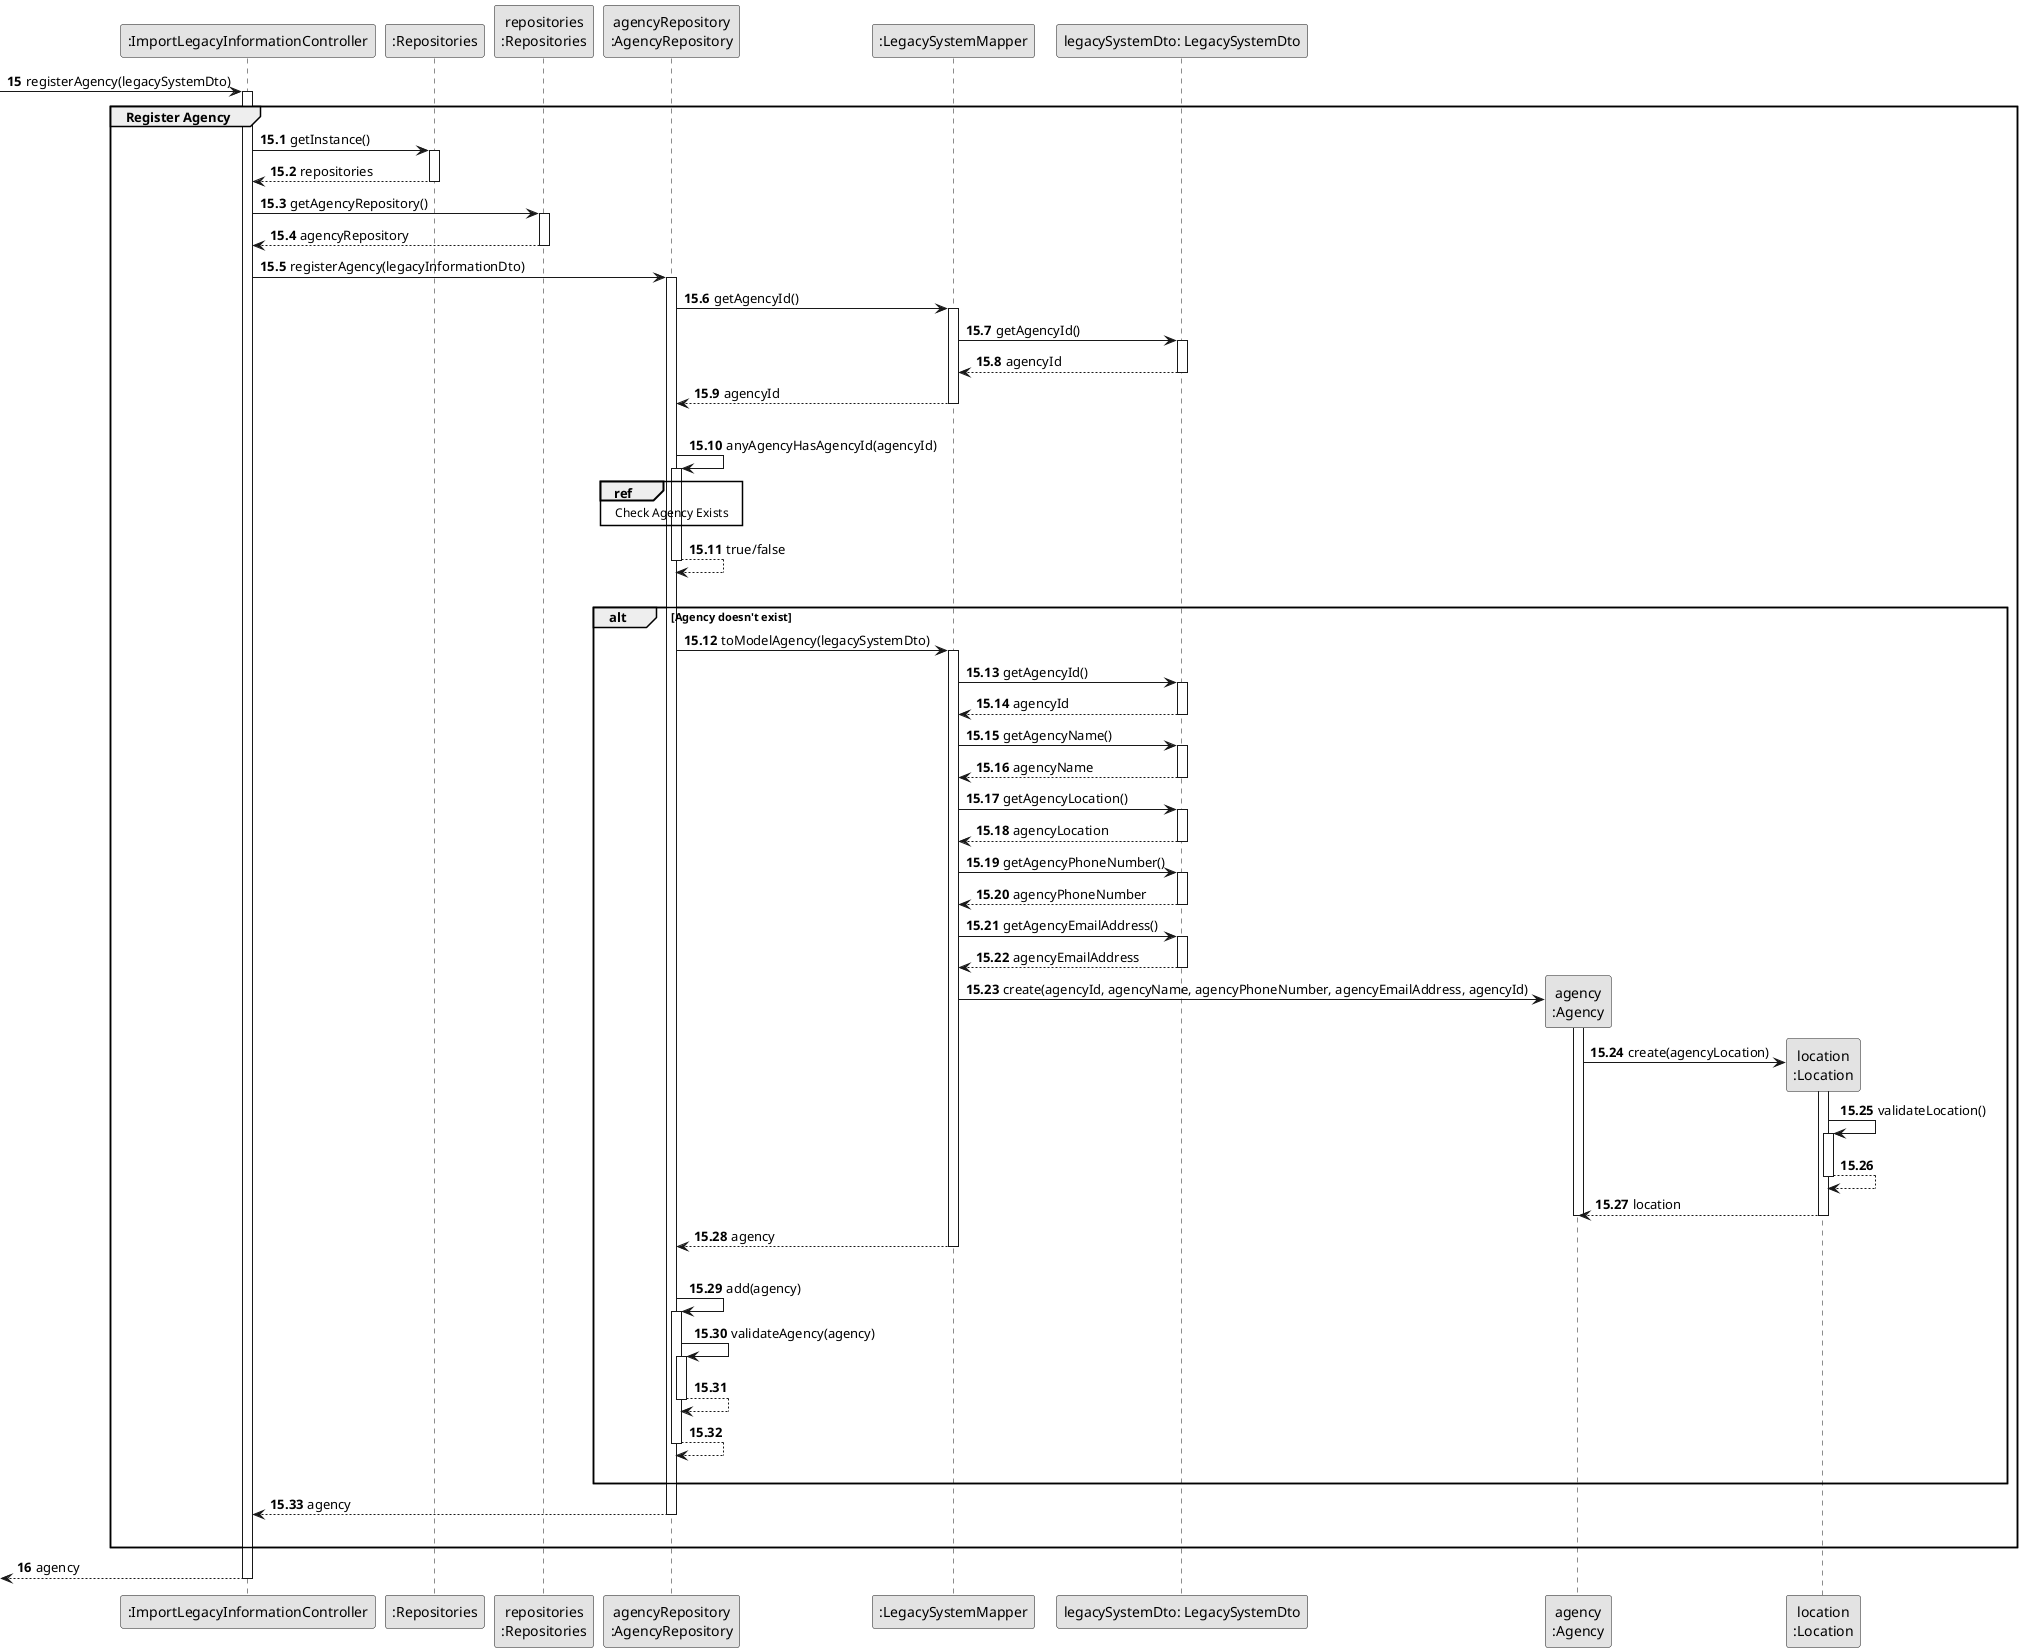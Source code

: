 @startuml
skinparam monochrome true
skinparam packageStyle rectangle
skinparam shadowing false

autonumber

'hide footbox
participant ":ImportLegacyInformationController" as CTRL
participant ":Repositories" as RepSingleton
participant "repositories\n:Repositories" as PLAT
participant "agencyRepository\n:AgencyRepository" as AgRep
participant ":LegacySystemMapper" as LegSysMAPPER
participant "legacySystemDto: LegacySystemDto" as LegSysDTO
participant "agency\n:Agency" as AGENCY
participant "location\n:Location" as LOCATION

autonumber 15
  -> CTRL : registerAgency(legacySystemDto)
    activate CTRL

group Register Agency
autonumber 15.1

    CTRL -> RepSingleton: getInstance()
    activate RepSingleton

    RepSingleton --> CTRL : repositories
    deactivate RepSingleton

    CTRL -> PLAT : getAgencyRepository()
    activate PLAT

    PLAT --> CTRL : agencyRepository
    deactivate PLAT

    CTRL -> AgRep : registerAgency(legacyInformationDto)
    activate AgRep
    AgRep -> LegSysMAPPER : getAgencyId()
    activate LegSysMAPPER

    LegSysMAPPER -> LegSysDTO : getAgencyId()
    activate LegSysDTO

    LegSysDTO --> LegSysMAPPER : agencyId
    deactivate LegSysDTO

    LegSysMAPPER --> AgRep : agencyId
    deactivate LegSysMAPPER

    |||
    AgRep -> AgRep : anyAgencyHasAgencyId(agencyId)
    activate AgRep

        ref over AgRep
            Check Agency Exists
        end ref

    AgRep --> AgRep: true/false
    deactivate AgRep

    |||
    alt  Agency doesn't exist
        AgRep -> LegSysMAPPER :  toModelAgency(legacySystemDto)
        activate LegSysMAPPER

        LegSysMAPPER -> LegSysDTO : getAgencyId()
        activate LegSysDTO
        LegSysDTO --> LegSysMAPPER : agencyId
        deactivate LegSysDTO

        LegSysMAPPER -> LegSysDTO : getAgencyName()
        activate LegSysDTO
        LegSysDTO --> LegSysMAPPER : agencyName
        deactivate LegSysDTO

        LegSysMAPPER -> LegSysDTO : getAgencyLocation()
        activate LegSysDTO
        LegSysDTO --> LegSysMAPPER : agencyLocation
        deactivate LegSysDTO

        LegSysMAPPER -> LegSysDTO : getAgencyPhoneNumber()
        activate LegSysDTO
        LegSysDTO --> LegSysMAPPER : agencyPhoneNumber
        deactivate LegSysDTO

        LegSysMAPPER -> LegSysDTO : getAgencyEmailAddress()
        activate LegSysDTO
        LegSysDTO --> LegSysMAPPER : agencyEmailAddress
        deactivate LegSysDTO

        LegSysMAPPER -> AGENCY** : create(agencyId, agencyName, agencyPhoneNumber, agencyEmailAddress, agencyId)
        activate AGENCY

        AGENCY -> LOCATION** : create(agencyLocation)
        activate LOCATION

        LOCATION -> LOCATION: validateLocation()
        activate LOCATION
        LOCATION --> LOCATION :
        deactivate LOCATION

        LOCATION --> AGENCY : location
        deactivate LOCATION
        deactivate AGENCY


        LegSysMAPPER --> AgRep : agency
        deactivate LegSysMAPPER
        |||
        AgRep -> AgRep : add(agency)
        activate AgRep

            AgRep -> AgRep: validateAgency(agency)
            activate AgRep
            AgRep --> AgRep:
            deactivate AgRep

        AgRep --> AgRep:
        deactivate AgRep
    |||
    end alt

    AgRep --> CTRL : agency
    deactivate AgRep

|||
end group
autonumber 16
     <-- CTRL : agency
     deactivate CTRL

@enduml